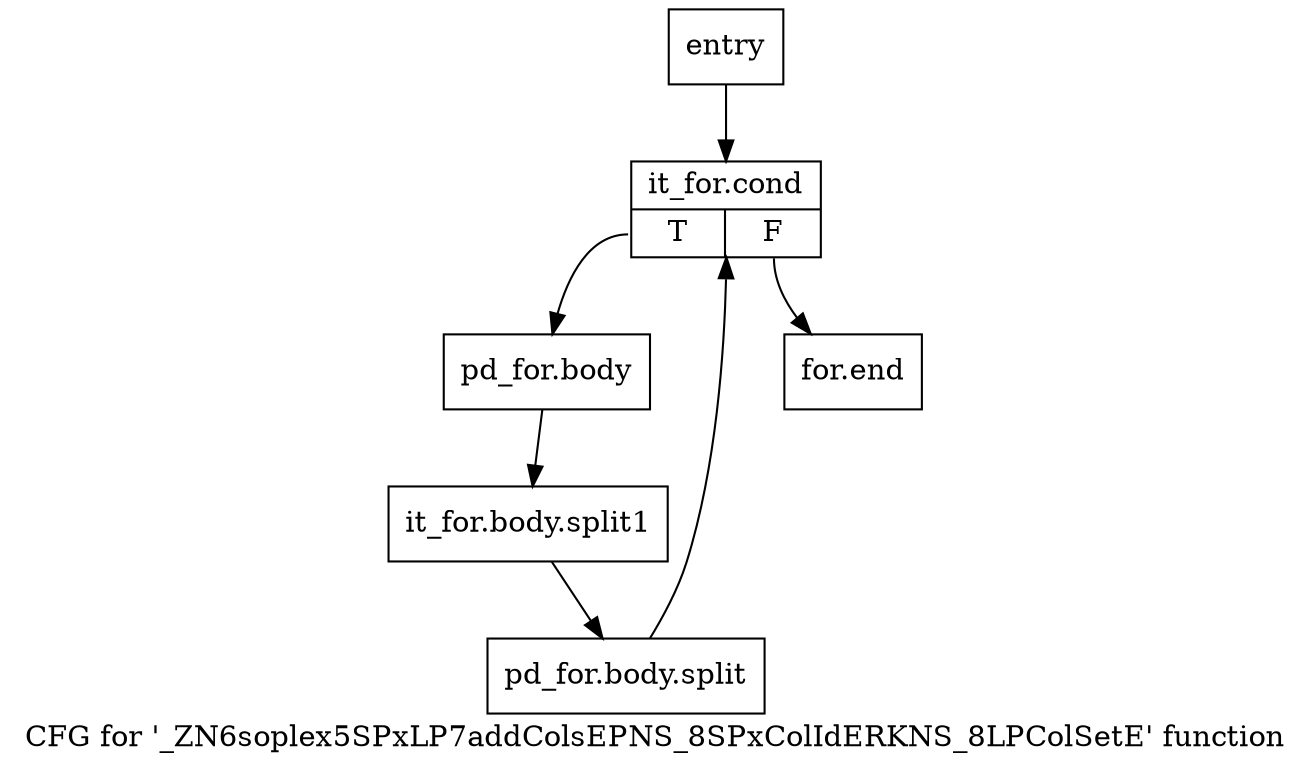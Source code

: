 digraph "CFG for '_ZN6soplex5SPxLP7addColsEPNS_8SPxColIdERKNS_8LPColSetE' function" {
	label="CFG for '_ZN6soplex5SPxLP7addColsEPNS_8SPxColIdERKNS_8LPColSetE' function";

	Node0x2878b90 [shape=record,label="{entry}"];
	Node0x2878b90 -> Node0x2878be0;
	Node0x2878be0 [shape=record,label="{it_for.cond|{<s0>T|<s1>F}}"];
	Node0x2878be0:s0 -> Node0x2878c30;
	Node0x2878be0:s1 -> Node0x2878c80;
	Node0x2878c30 [shape=record,label="{pd_for.body}"];
	Node0x2878c30 -> Node0x32cce00;
	Node0x32cce00 [shape=record,label="{it_for.body.split1}"];
	Node0x32cce00 -> Node0x3276e30;
	Node0x3276e30 [shape=record,label="{pd_for.body.split}"];
	Node0x3276e30 -> Node0x2878be0;
	Node0x2878c80 [shape=record,label="{for.end}"];
}
